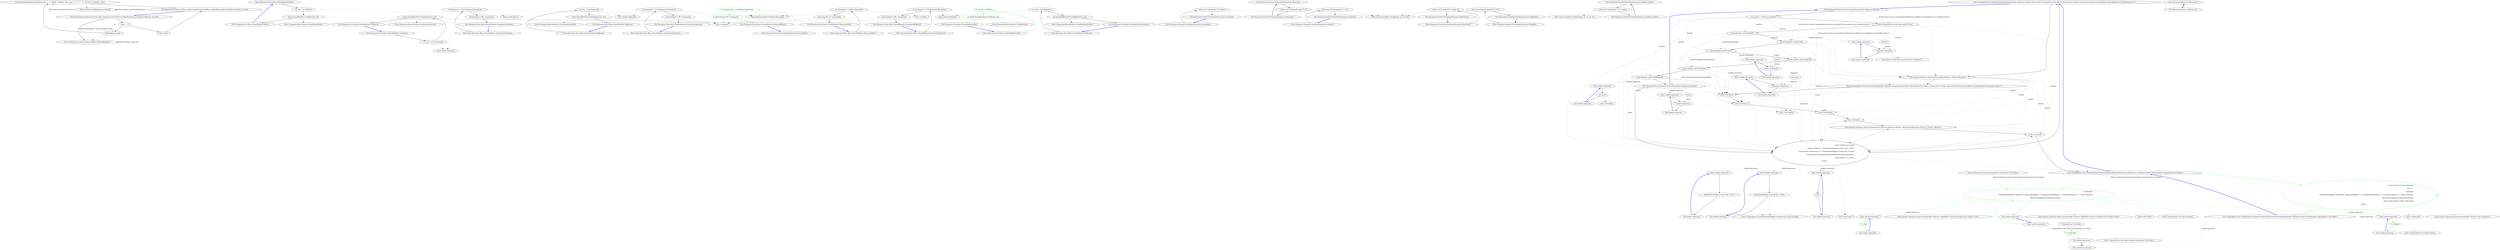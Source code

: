 digraph  {
m1_7 [cluster="string.FormatWith(params object[])", file="DateHumanizeTests.cs", label="Entry string.FormatWith(params object[])", span="15-15"];
m1_6 [cluster="Humanizer.Localisation.ResourceKeys.ValidateRange(int)", file="DateHumanizeTests.cs", label="Entry Humanizer.Localisation.ResourceKeys.ValidateRange(int)", span="9-9"];
m1_0 [cluster="Humanizer.Localisation.ResourceKeys.DateHumanize.GetResourceKey(Humanizer.Localisation.TimeUnit, int, bool)", file="DateHumanizeTests.cs", label="Entry Humanizer.Localisation.ResourceKeys.DateHumanize.GetResourceKey(Humanizer.Localisation.TimeUnit, int, bool)", span="27-27"];
m1_1 [cluster="Humanizer.Localisation.ResourceKeys.DateHumanize.GetResourceKey(Humanizer.Localisation.TimeUnit, int, bool)", file="DateHumanizeTests.cs", label="count == 0", span="29-29"];
m1_3 [cluster="Humanizer.Localisation.ResourceKeys.DateHumanize.GetResourceKey(Humanizer.Localisation.TimeUnit, int, bool)", file="DateHumanizeTests.cs", label="ValidateRange(count)", span="31-31"];
m1_4 [cluster="Humanizer.Localisation.ResourceKeys.DateHumanize.GetResourceKey(Humanizer.Localisation.TimeUnit, int, bool)", file="DateHumanizeTests.cs", label="return DateTimeFormat.FormatWith(count == 1 ? Single : Multiple, unit, count == 1 ? '''' : ''s'', isFuture ? FromNow : Ago);", span="32-32"];
m1_2 [cluster="Humanizer.Localisation.ResourceKeys.DateHumanize.GetResourceKey(Humanizer.Localisation.TimeUnit, int, bool)", file="DateHumanizeTests.cs", label="return Now;", span="29-29"];
m1_5 [cluster="Humanizer.Localisation.ResourceKeys.DateHumanize.GetResourceKey(Humanizer.Localisation.TimeUnit, int, bool)", file="DateHumanizeTests.cs", label="Exit Humanizer.Localisation.ResourceKeys.DateHumanize.GetResourceKey(Humanizer.Localisation.TimeUnit, int, bool)", span="27-27"];
m3_32 [cluster="Humanizer.Tests.Bytes.FluentMethods.Bytes()", file="InTests.cs", label="Entry Humanizer.Tests.Bytes.FluentMethods.Bytes()", span="50-50"];
m3_33 [cluster="Humanizer.Tests.Bytes.FluentMethods.Bytes()", file="InTests.cs", label="var size = (2.0).Bytes()", span="52-52"];
m3_34 [cluster="Humanizer.Tests.Bytes.FluentMethods.Bytes()", file="InTests.cs", label="Assert.Equal(ByteSize.FromBytes(2), size)", span="53-53"];
m3_35 [cluster="Humanizer.Tests.Bytes.FluentMethods.Bytes()", file="InTests.cs", label="Exit Humanizer.Tests.Bytes.FluentMethods.Bytes()", span="50-50"];
m3_11 [cluster="Humanizer.Bytes.ByteSize.Humanize()", file="InTests.cs", label="Entry Humanizer.Bytes.ByteSize.Humanize()", span="85-85"];
m3_47 [cluster="Humanizer.Bytes.ByteSize.FromBits(long)", file="InTests.cs", label="Entry Humanizer.Bytes.ByteSize.FromBits(long)", span="93-93"];
m3_0 [cluster="Humanizer.Tests.Bytes.FluentMethods.Terabytes()", file="InTests.cs", label="Entry Humanizer.Tests.Bytes.FluentMethods.Terabytes()", span="8-8"];
m3_2 [cluster="Humanizer.Tests.Bytes.FluentMethods.Terabytes()", file="InTests.cs", label="Assert.Equal(ByteSize.FromTerabytes(2), size)", span="11-11"];
m3_1 [cluster="Humanizer.Tests.Bytes.FluentMethods.Terabytes()", file="InTests.cs", label="var size = (2.0).Terabytes()", span="10-10"];
m3_3 [cluster="Humanizer.Tests.Bytes.FluentMethods.Terabytes()", file="InTests.cs", label="Exit Humanizer.Tests.Bytes.FluentMethods.Terabytes()", span="8-8"];
m3_4 [cluster="double.Terabytes()", file="InTests.cs", label="Entry double.Terabytes()", span="75-75"];
m3_6 [cluster="Unk.Equal", file="InTests.cs", label="Entry Unk.Equal", span=""];
m3_37 [cluster="Humanizer.Bytes.ByteSize.FromBytes(double)", file="InTests.cs", label="Entry Humanizer.Bytes.ByteSize.FromBytes(double)", span="98-98"];
m3_18 [cluster="Humanizer.Tests.Bytes.FluentMethods.HumanizesGigabytes()", file="InTests.cs", label="Entry Humanizer.Tests.Bytes.FluentMethods.HumanizesGigabytes()", span="29-29"];
m3_19 [cluster="Humanizer.Tests.Bytes.FluentMethods.HumanizesGigabytes()", file="InTests.cs", label="var humanized = (2.0).Gigabytes().Humanize()", span="31-31"];
m3_20 [cluster="Humanizer.Tests.Bytes.FluentMethods.HumanizesGigabytes()", file="InTests.cs", label="Assert.Equal(''2 GB'', humanized)", span="32-32"];
m3_21 [cluster="Humanizer.Tests.Bytes.FluentMethods.HumanizesGigabytes()", file="InTests.cs", label="Exit Humanizer.Tests.Bytes.FluentMethods.HumanizesGigabytes()", span="29-29"];
m3_42 [cluster="Humanizer.Tests.Bytes.FluentMethods.Bits()", file="InTests.cs", label="Entry Humanizer.Tests.Bytes.FluentMethods.Bits()", span="64-64"];
m3_43 [cluster="Humanizer.Tests.Bytes.FluentMethods.Bits()", color=green, community=0, file="InTests.cs", label="0: var size = (2).Bits()", span="66-66"];
m3_44 [cluster="Humanizer.Tests.Bytes.FluentMethods.Bits()", color=green, community=0, file="InTests.cs", label="0: Assert.Equal(ByteSize.FromBits(2), size)", span="67-67"];
m3_45 [cluster="Humanizer.Tests.Bytes.FluentMethods.Bits()", file="InTests.cs", label="Exit Humanizer.Tests.Bytes.FluentMethods.Bits()", span="64-64"];
m3_48 [cluster="Humanizer.Tests.Bytes.FluentMethods.HumanizesBits()", file="InTests.cs", label="Entry Humanizer.Tests.Bytes.FluentMethods.HumanizesBits()", span="71-71"];
m3_49 [cluster="Humanizer.Tests.Bytes.FluentMethods.HumanizesBits()", file="InTests.cs", label="var humanized = (2).Bits().Humanize()", span="73-73"];
m3_50 [cluster="Humanizer.Tests.Bytes.FluentMethods.HumanizesBits()", file="InTests.cs", label="Assert.Equal(''2 b'', humanized)", span="74-74"];
m3_51 [cluster="Humanizer.Tests.Bytes.FluentMethods.HumanizesBits()", file="InTests.cs", label="Exit Humanizer.Tests.Bytes.FluentMethods.HumanizesBits()", span="71-71"];
m3_7 [cluster="Humanizer.Tests.Bytes.FluentMethods.HumanizesTerabytes()", file="InTests.cs", label="Entry Humanizer.Tests.Bytes.FluentMethods.HumanizesTerabytes()", span="15-15"];
m3_8 [cluster="Humanizer.Tests.Bytes.FluentMethods.HumanizesTerabytes()", file="InTests.cs", label="var humanized = (2.0).Terabytes().Humanize()", span="17-17"];
m3_9 [cluster="Humanizer.Tests.Bytes.FluentMethods.HumanizesTerabytes()", file="InTests.cs", label="Assert.Equal(''2 TB'', humanized)", span="18-18"];
m3_10 [cluster="Humanizer.Tests.Bytes.FluentMethods.HumanizesTerabytes()", file="InTests.cs", label="Exit Humanizer.Tests.Bytes.FluentMethods.HumanizesTerabytes()", span="15-15"];
m3_5 [cluster="Humanizer.Bytes.ByteSize.FromTerabytes(double)", file="InTests.cs", label="Entry Humanizer.Bytes.ByteSize.FromTerabytes(double)", span="118-118"];
m3_26 [cluster="double.Kilobytes()", file="InTests.cs", label="Entry double.Kilobytes()", span="45-45"];
m3_16 [cluster="double.Gigabytes()", file="InTests.cs", label="Entry double.Gigabytes()", span="65-65"];
m3_17 [cluster="Humanizer.Bytes.ByteSize.FromGigabytes(double)", file="InTests.cs", label="Entry Humanizer.Bytes.ByteSize.FromGigabytes(double)", span="113-113"];
m3_27 [cluster="Humanizer.Bytes.ByteSize.FromKilobytes(double)", file="InTests.cs", label="Entry Humanizer.Bytes.ByteSize.FromKilobytes(double)", span="103-103"];
m3_36 [cluster="double.Bytes()", file="InTests.cs", label="Entry double.Bytes()", span="35-35"];
m3_46 [cluster="int.Bits()", file="InTests.cs", label="Entry int.Bits()", span="25-25"];
m3_12 [cluster="Humanizer.Tests.Bytes.FluentMethods.Gigabytes()", file="InTests.cs", label="Entry Humanizer.Tests.Bytes.FluentMethods.Gigabytes()", span="22-22"];
m3_14 [cluster="Humanizer.Tests.Bytes.FluentMethods.Gigabytes()", file="InTests.cs", label="Assert.Equal(ByteSize.FromGigabytes(2), size)", span="25-25"];
m3_13 [cluster="Humanizer.Tests.Bytes.FluentMethods.Gigabytes()", file="InTests.cs", label="var size = (2.0).Gigabytes()", span="24-24"];
m3_15 [cluster="Humanizer.Tests.Bytes.FluentMethods.Gigabytes()", file="InTests.cs", label="Exit Humanizer.Tests.Bytes.FluentMethods.Gigabytes()", span="22-22"];
m3_38 [cluster="Humanizer.Tests.Bytes.FluentMethods.HumanizesBytes()", file="InTests.cs", label="Entry Humanizer.Tests.Bytes.FluentMethods.HumanizesBytes()", span="57-57"];
m3_39 [cluster="Humanizer.Tests.Bytes.FluentMethods.HumanizesBytes()", color=green, community=0, file="InTests.cs", label="0: var humanized = (2.0).Bytes().Humanize()", span="59-59"];
m3_40 [cluster="Humanizer.Tests.Bytes.FluentMethods.HumanizesBytes()", color=green, community=0, file="InTests.cs", label="0: Assert.Equal(''2 B'', humanized)", span="60-60"];
m3_41 [cluster="Humanizer.Tests.Bytes.FluentMethods.HumanizesBytes()", file="InTests.cs", label="Exit Humanizer.Tests.Bytes.FluentMethods.HumanizesBytes()", span="57-57"];
m3_22 [cluster="Humanizer.Tests.Bytes.FluentMethods.Kilobytes()", file="InTests.cs", label="Entry Humanizer.Tests.Bytes.FluentMethods.Kilobytes()", span="36-36"];
m3_24 [cluster="Humanizer.Tests.Bytes.FluentMethods.Kilobytes()", file="InTests.cs", label="Assert.Equal(ByteSize.FromKilobytes(2), size)", span="39-39"];
m3_23 [cluster="Humanizer.Tests.Bytes.FluentMethods.Kilobytes()", file="InTests.cs", label="var size = (2.0).Kilobytes()", span="38-38"];
m3_25 [cluster="Humanizer.Tests.Bytes.FluentMethods.Kilobytes()", file="InTests.cs", label="Exit Humanizer.Tests.Bytes.FluentMethods.Kilobytes()", span="36-36"];
m3_28 [cluster="Humanizer.Tests.Bytes.FluentMethods.HumanizesKilobytes()", file="InTests.cs", label="Entry Humanizer.Tests.Bytes.FluentMethods.HumanizesKilobytes()", span="43-43"];
m3_29 [cluster="Humanizer.Tests.Bytes.FluentMethods.HumanizesKilobytes()", file="InTests.cs", label="var humanized = (2.0).Kilobytes().Humanize()", span="45-45"];
m3_30 [cluster="Humanizer.Tests.Bytes.FluentMethods.HumanizesKilobytes()", file="InTests.cs", label="Assert.Equal(''2 KB'', humanized)", span="46-46"];
m3_31 [cluster="Humanizer.Tests.Bytes.FluentMethods.HumanizesKilobytes()", file="InTests.cs", label="Exit Humanizer.Tests.Bytes.FluentMethods.HumanizesKilobytes()", span="43-43"];
m4_7 [cluster="Humanizer.NumberToTimeSpanExtensions.Hours(int)", file="NumberToTimeSpanExtensions.cs", label="Entry Humanizer.NumberToTimeSpanExtensions.Hours(int)", span="25-25"];
m4_8 [cluster="Humanizer.NumberToTimeSpanExtensions.Hours(int)", file="NumberToTimeSpanExtensions.cs", label="return new TimeSpan(0, input, 0, 0);", span="27-27"];
m4_9 [cluster="Humanizer.NumberToTimeSpanExtensions.Hours(int)", file="NumberToTimeSpanExtensions.cs", label="Exit Humanizer.NumberToTimeSpanExtensions.Hours(int)", span="25-25"];
m4_13 [cluster="Humanizer.NumberToTimeSpanExtensions.Seconds(int)", file="NumberToTimeSpanExtensions.cs", label="Entry Humanizer.NumberToTimeSpanExtensions.Seconds(int)", span="45-45"];
m4_14 [cluster="Humanizer.NumberToTimeSpanExtensions.Seconds(int)", file="NumberToTimeSpanExtensions.cs", label="return new TimeSpan(0, 0, 0, input);", span="47-47"];
m4_15 [cluster="Humanizer.NumberToTimeSpanExtensions.Seconds(int)", file="NumberToTimeSpanExtensions.cs", label="Exit Humanizer.NumberToTimeSpanExtensions.Seconds(int)", span="45-45"];
m4_4 [cluster="Humanizer.NumberToTimeSpanExtensions.Days(int)", file="NumberToTimeSpanExtensions.cs", label="Entry Humanizer.NumberToTimeSpanExtensions.Days(int)", span="15-15"];
m4_5 [cluster="Humanizer.NumberToTimeSpanExtensions.Days(int)", file="NumberToTimeSpanExtensions.cs", label="return new TimeSpan(input, 0, 0, 0);", span="17-17"];
m4_6 [cluster="Humanizer.NumberToTimeSpanExtensions.Days(int)", file="NumberToTimeSpanExtensions.cs", label="Exit Humanizer.NumberToTimeSpanExtensions.Days(int)", span="15-15"];
m4_10 [cluster="Humanizer.NumberToTimeSpanExtensions.Minutes(int)", file="NumberToTimeSpanExtensions.cs", label="Entry Humanizer.NumberToTimeSpanExtensions.Minutes(int)", span="35-35"];
m4_11 [cluster="Humanizer.NumberToTimeSpanExtensions.Minutes(int)", file="NumberToTimeSpanExtensions.cs", label="return new TimeSpan(0, 0, input, 0);", span="37-37"];
m4_12 [cluster="Humanizer.NumberToTimeSpanExtensions.Minutes(int)", file="NumberToTimeSpanExtensions.cs", label="Exit Humanizer.NumberToTimeSpanExtensions.Minutes(int)", span="35-35"];
m4_16 [cluster="Humanizer.NumberToTimeSpanExtensions.Milliseconds(int)", file="NumberToTimeSpanExtensions.cs", label="Entry Humanizer.NumberToTimeSpanExtensions.Milliseconds(int)", span="55-55"];
m4_17 [cluster="Humanizer.NumberToTimeSpanExtensions.Milliseconds(int)", file="NumberToTimeSpanExtensions.cs", label="return new TimeSpan(0, 0, 0, 0, input);", span="57-57"];
m4_18 [cluster="Humanizer.NumberToTimeSpanExtensions.Milliseconds(int)", file="NumberToTimeSpanExtensions.cs", label="Exit Humanizer.NumberToTimeSpanExtensions.Milliseconds(int)", span="55-55"];
m4_19 [cluster="System.TimeSpan.TimeSpan(int, int, int, int, int)", file="NumberToTimeSpanExtensions.cs", label="Entry System.TimeSpan.TimeSpan(int, int, int, int, int)", span="0-0"];
m4_3 [cluster="System.TimeSpan.TimeSpan(int, int, int, int)", file="NumberToTimeSpanExtensions.cs", label="Entry System.TimeSpan.TimeSpan(int, int, int, int)", span="0-0"];
m4_0 [cluster="Humanizer.NumberToTimeSpanExtensions.Weeks(int)", file="NumberToTimeSpanExtensions.cs", label="Entry Humanizer.NumberToTimeSpanExtensions.Weeks(int)", span="5-5"];
m4_1 [cluster="Humanizer.NumberToTimeSpanExtensions.Weeks(int)", file="NumberToTimeSpanExtensions.cs", label="return new TimeSpan(input*7, 0, 0, 0);", span="7-7"];
m4_2 [cluster="Humanizer.NumberToTimeSpanExtensions.Weeks(int)", file="NumberToTimeSpanExtensions.cs", label="Exit Humanizer.NumberToTimeSpanExtensions.Weeks(int)", span="5-5"];
m6_11 [cluster="CommandLine.Core.TokenPartitioner.Partition(System.Collections.Generic.IEnumerable<CommandLine.Core.Token>, System.Func<string, CommandLine.Infrastructure.Maybe<CommandLine.Core.TypeDescriptor>>)", file="OnTests.cs", label="Exit CommandLine.Core.TokenPartitioner.Partition(System.Collections.Generic.IEnumerable<CommandLine.Core.Token>, System.Func<string, CommandLine.Infrastructure.Maybe<CommandLine.Core.TypeDescriptor>>)", span="12-12"];
m6_12 [cluster="System.Collections.Generic.IEnumerable<TSource>.ToList<TSource>()", file="OnTests.cs", label="Entry System.Collections.Generic.IEnumerable<TSource>.ToList<TSource>()", span="0-0"];
m6_13 [cluster="CommandLine.Core.Switch.Partition(System.Collections.Generic.IEnumerable<CommandLine.Core.Token>, System.Func<string, CommandLine.Infrastructure.Maybe<CommandLine.Core.TypeDescriptor>>)", file="OnTests.cs", label="Entry CommandLine.Core.Switch.Partition(System.Collections.Generic.IEnumerable<CommandLine.Core.Token>, System.Func<string, CommandLine.Infrastructure.Maybe<CommandLine.Core.TypeDescriptor>>)", span="11-11"];
m6_14 [cluster="Unk.Where", file="OnTests.cs", label="Entry Unk.Where", span=""];
m6_15 [cluster="Unk.ToList", file="OnTests.cs", label="Entry Unk.ToList", span=""];
m6_16 [cluster="Unk.Partition", file="OnTests.cs", label="Entry Unk.Partition", span=""];
m6_17 [cluster="Unk.Select", file="OnTests.cs", label="Entry Unk.Select", span=""];
m6_18 [cluster="System.Collections.Generic.IEnumerable<TSource>.Pairwise<TSource, TResult>(System.Func<TSource, TSource, TResult>)", file="OnTests.cs", label="Entry System.Collections.Generic.IEnumerable<TSource>.Pairwise<TSource, TResult>(System.Func<TSource, TSource, TResult>)", span="10-10"];
m6_19 [cluster="Unk.Concat", file="OnTests.cs", label="Entry Unk.Concat", span=""];
m6_20 [cluster="CommandLine.Core.TokenPartitioner.SequenceTokensToKeyValuePairEnumerable(System.Collections.Generic.IEnumerable<CommandLine.Core.Token>)", file="OnTests.cs", label="Entry CommandLine.Core.TokenPartitioner.SequenceTokensToKeyValuePairEnumerable(System.Collections.Generic.IEnumerable<CommandLine.Core.Token>)", span="34-34"];
m6_52 [cluster="Unk.Pairwise", file="OnTests.cs", label="Entry Unk.Pairwise", span=""];
m6_10 [cluster="CommandLine.Core.TokenPartitioner.Partition(System.Collections.Generic.IEnumerable<CommandLine.Core.Token>, System.Func<string, CommandLine.Infrastructure.Maybe<CommandLine.Core.TypeDescriptor>>)", file="OnTests.cs", label="return TokenGroup.Create(\r\n                    switches.Select(t => KeyValuePairHelper.Create(t.Text, ''true''))\r\n                        .Concat(scalars.Pairwise((f, s) => KeyValuePairHelper.Create(f.Text, s.Text)))\r\n                        .Concat(SequenceTokensToKeyValuePairEnumerable(sequences)),\r\n                values.Select(t => t.Text),\r\n                errors);", span="26-31"];
m6_36 [cluster="Unk.IsValue", file="OnTests.cs", label="Entry Unk.IsValue", span=""];
m6_43 [cluster="CommandLine.Core.KeyValuePairHelper.Create(string, params string[])", file="OnTests.cs", label="Entry CommandLine.Core.KeyValuePairHelper.Create(string, params string[])", span="9-9"];
m6_50 [cluster="CommandLine.Core.TokenPartitioner.SequenceTokensToKeyValuePairEnumerable(System.Collections.Generic.IEnumerable<CommandLine.Core.Token>)", color=green, community=0, file="OnTests.cs", label="0: return from t in tokens.Pairwise(\r\n                (f, s) =>\r\n                        f.IsName()\r\n                            ? KeyValuePairHelper.Create(f.Text, tokens.SkipWhile(t => t.Equals(f)).TakeWhile(v => v.IsValue()).Select(x => x.Text).ToArray())\r\n                            : KeyValuePairHelper.Create(string.Empty))\r\n                   where t.Key.Length > 0 && t.Value.Any()\r\n                   select t;", span="37-43"];
m6_51 [cluster="CommandLine.Core.TokenPartitioner.SequenceTokensToKeyValuePairEnumerable(System.Collections.Generic.IEnumerable<CommandLine.Core.Token>)", file="OnTests.cs", label="Exit CommandLine.Core.TokenPartitioner.SequenceTokensToKeyValuePairEnumerable(System.Collections.Generic.IEnumerable<CommandLine.Core.Token>)", span="34-34"];
m6_58 [cluster="System.Collections.Generic.IEnumerable<TSource>.SkipWhile<TSource>(System.Func<TSource, bool>)", file="OnTests.cs", label="Entry System.Collections.Generic.IEnumerable<TSource>.SkipWhile<TSource>(System.Func<TSource, bool>)", span="0-0"];
m6_53 [cluster="System.Collections.Generic.IEnumerable<TSource>.Any<TSource>()", file="OnTests.cs", label="Entry System.Collections.Generic.IEnumerable<TSource>.Any<TSource>()", span="0-0"];
m6_25 [cluster="System.Collections.Generic.List<T>.Contains(T)", file="OnTests.cs", label="Entry System.Collections.Generic.List<T>.Contains(T)", span="0-0"];
m6_60 [cluster="Unk.ToArray", file="OnTests.cs", label="Entry Unk.ToArray", span=""];
m6_68 [cluster="CommandLine.Core.Token.IsValue()", file="OnTests.cs", label="Entry CommandLine.Core.Token.IsValue()", span="77-77"];
m6_0 [cluster="Humanizer.Tests.Extensions.FluentDate.OnTests.OnJanuaryThe23rd()", file="OnTests.cs", label="Entry Humanizer.Tests.Extensions.FluentDate.OnTests.OnJanuaryThe23rd()", span="8-8"];
m6_2 [cluster="Humanizer.Tests.Extensions.FluentDate.OnTests.OnJanuaryThe23rd()", file="OnTests.cs", label="Assert.Equal(DateTime.Now.Year, jan23rd.Year)", span="11-11"];
m6_4 [cluster="Humanizer.Tests.Extensions.FluentDate.OnTests.OnJanuaryThe23rd()", file="OnTests.cs", label="Assert.Equal(23, jan23rd.Day)", span="13-13"];
m6_6 [cluster="Humanizer.Tests.Extensions.FluentDate.OnTests.OnJanuaryThe23rd()", file="OnTests.cs", label="Assert.Equal(0, jan23rd.Minute)", span="15-15"];
m6_8 [cluster="Humanizer.Tests.Extensions.FluentDate.OnTests.OnJanuaryThe23rd()", file="OnTests.cs", label="Assert.Equal(0, jan23rd.Millisecond)", span="17-17"];
m6_9 [cluster="Humanizer.Tests.Extensions.FluentDate.OnTests.OnJanuaryThe23rd()", file="OnTests.cs", label="Exit Humanizer.Tests.Extensions.FluentDate.OnTests.OnJanuaryThe23rd()", span="8-8"];
m6_1 [cluster="Humanizer.Tests.Extensions.FluentDate.OnTests.OnJanuaryThe23rd()", file="OnTests.cs", label="var jan23rd = On.January.The23rd", span="10-10"];
m6_3 [cluster="Humanizer.Tests.Extensions.FluentDate.OnTests.OnJanuaryThe23rd()", file="OnTests.cs", label="Assert.Equal(1, jan23rd.Month)", span="12-12"];
m6_5 [cluster="Humanizer.Tests.Extensions.FluentDate.OnTests.OnJanuaryThe23rd()", file="OnTests.cs", label="Assert.Equal(0, jan23rd.Hour)", span="14-14"];
m6_7 [cluster="Humanizer.Tests.Extensions.FluentDate.OnTests.OnJanuaryThe23rd()", file="OnTests.cs", label="Assert.Equal(0, jan23rd.Second)", span="16-16"];
m6_57 [cluster="CommandLine.Core.Token.IsName()", file="OnTests.cs", label="Entry CommandLine.Core.Token.IsName()", span="72-72"];
m6_30 [cluster="lambda expression", file="OnTests.cs", label="Entry lambda expression", span="22-22"];
m6_54 [cluster="lambda expression", file="OnTests.cs", label="Entry lambda expression", span="38-41"];
m6_55 [cluster="lambda expression", color=green, community=0, file="OnTests.cs", label="0: f.IsName()\r\n                            ? KeyValuePairHelper.Create(f.Text, tokens.SkipWhile(t => t.Equals(f)).TakeWhile(v => v.IsValue()).Select(x => x.Text).ToArray())\r\n                            : KeyValuePairHelper.Create(string.Empty)", span="39-41"];
m6_56 [cluster="lambda expression", file="OnTests.cs", label="Exit lambda expression", span="38-41"];
m6_61 [cluster="lambda expression", file="OnTests.cs", label="Entry lambda expression", span="40-40"];
m6_65 [cluster="lambda expression", file="OnTests.cs", label="Entry lambda expression", span="40-40"];
m6_69 [cluster="lambda expression", file="OnTests.cs", label="Entry lambda expression", span="40-40"];
m6_62 [cluster="lambda expression", color=green, community=0, file="OnTests.cs", label="0: t.Equals(f)", span="40-40"];
m6_63 [cluster="lambda expression", file="OnTests.cs", label="Exit lambda expression", span="40-40"];
m6_66 [cluster="lambda expression", color=green, community=0, file="OnTests.cs", label="0: v.IsValue()", span="40-40"];
m6_67 [cluster="lambda expression", file="OnTests.cs", label="Exit lambda expression", span="40-40"];
m6_70 [cluster="lambda expression", color=green, community=0, file="OnTests.cs", label="1: x.Text", span="40-40"];
m6_71 [cluster="lambda expression", file="OnTests.cs", label="Exit lambda expression", span="40-40"];
m6_41 [cluster="lambda expression", file="OnTests.cs", label="KeyValuePairHelper.Create(t.Text, ''true'')", span="27-27"];
m6_45 [cluster="lambda expression", file="OnTests.cs", label="KeyValuePairHelper.Create(f.Text, s.Text)", span="28-28"];
m6_40 [cluster="lambda expression", file="OnTests.cs", label="Entry lambda expression", span="27-27"];
m6_44 [cluster="lambda expression", file="OnTests.cs", label="Entry lambda expression", span="28-28"];
m6_47 [cluster="lambda expression", file="OnTests.cs", label="Entry lambda expression", span="30-30"];
m6_42 [cluster="lambda expression", file="OnTests.cs", label="Exit lambda expression", span="27-27"];
m6_46 [cluster="lambda expression", file="OnTests.cs", label="Exit lambda expression", span="28-28"];
m6_23 [cluster="lambda expression", file="OnTests.cs", label="!switches.Contains(x)", span="18-18"];
m6_27 [cluster="lambda expression", file="OnTests.cs", label="!scalars.Contains(x)", span="20-20"];
m6_31 [cluster="lambda expression", file="OnTests.cs", label="!sequences.Contains(x)", span="22-22"];
m6_33 [cluster="lambda expression", file="OnTests.cs", label="Entry lambda expression", span="23-23"];
m6_38 [cluster="lambda expression", file="OnTests.cs", label="!values.Contains(x)", span="24-24"];
m6_37 [cluster="lambda expression", file="OnTests.cs", label="Entry lambda expression", span="24-24"];
m6_49 [cluster="lambda expression", file="OnTests.cs", label="Exit lambda expression", span="30-30"];
m6_48 [cluster="lambda expression", file="OnTests.cs", label="t.Text", span="30-30"];
m6_22 [cluster="lambda expression", file="OnTests.cs", label="Entry lambda expression", span="18-18"];
m6_24 [cluster="lambda expression", file="OnTests.cs", label="Exit lambda expression", span="18-18"];
m6_26 [cluster="lambda expression", file="OnTests.cs", label="Entry lambda expression", span="20-20"];
m6_28 [cluster="lambda expression", file="OnTests.cs", label="Exit lambda expression", span="20-20"];
m6_32 [cluster="lambda expression", file="OnTests.cs", label="Exit lambda expression", span="22-22"];
m6_35 [cluster="lambda expression", file="OnTests.cs", label="Exit lambda expression", span="23-23"];
m6_34 [cluster="lambda expression", file="OnTests.cs", label="v.IsValue()", span="23-23"];
m6_39 [cluster="lambda expression", file="OnTests.cs", label="Exit lambda expression", span="24-24"];
m6_29 [cluster="Unk.Contains", file="OnTests.cs", label="Entry Unk.Contains", span=""];
m6_64 [cluster="CommandLine.Core.Token.Equals(CommandLine.Core.Token)", file="OnTests.cs", label="Entry CommandLine.Core.Token.Equals(CommandLine.Core.Token)", span="59-59"];
m6_21 [cluster="Unk.Create", file="OnTests.cs", label="Entry Unk.Create", span=""];
m6_59 [cluster="System.Collections.Generic.IEnumerable<TSource>.TakeWhile<TSource>(System.Func<TSource, bool>)", file="OnTests.cs", label="Entry System.Collections.Generic.IEnumerable<TSource>.TakeWhile<TSource>(System.Func<TSource, bool>)", span="0-0"];
m6_76 [file="OnTests.cs", label="System.Collections.Generic.IEnumerable<CommandLine.Core.Token>", span=""];
m6_77 [file="OnTests.cs", label="CommandLine.Core.Token", span=""];
m6_72 [file="OnTests.cs", label=switches, span=""];
m6_73 [file="OnTests.cs", label=scalars, span=""];
m6_74 [file="OnTests.cs", label=sequences, span=""];
m6_75 [file="OnTests.cs", label=values, span=""];
m7_0 [cluster="Humanizer.Resources.Resources()", file="Resources.Designer.cs", label="Entry Humanizer.Resources.Resources()", span="31-31"];
m7_1 [cluster="Humanizer.Resources.Resources()", file="Resources.Designer.cs", label="Exit Humanizer.Resources.Resources()", span="31-31"];
m1_7 -> m1_7  [color=darkorchid, key=3, label="Field variable string DateTimeFormat", style=bold];
m1_6 -> m1_6  [color=darkorchid, key=3, label="Field variable string Now", style=bold];
m1_0 -> m1_1  [key=0, style=solid];
m1_0 -> m1_3  [color=darkseagreen4, key=1, label=int, style=dashed];
m1_0 -> m1_4  [color=darkseagreen4, key=1, label="Humanizer.Localisation.TimeUnit", style=dashed];
m1_0 -> m1_6  [color=darkorchid, key=3, label="method methodReturn string GetResourceKey", style=bold];
m1_1 -> m1_2  [key=0, style=solid];
m1_1 -> m1_3  [key=0, style=solid];
m1_3 -> m1_4  [key=0, style=solid];
m1_3 -> m1_6  [key=2, style=dotted];
m1_4 -> m1_5  [key=0, style=solid];
m1_4 -> m1_7  [key=2, style=dotted];
m1_2 -> m1_5  [key=0, style=solid];
m1_5 -> m1_0  [color=blue, key=0, style=bold];
m3_32 -> m3_33  [key=0, style=solid];
m3_33 -> m3_36  [key=2, style=dotted];
m3_33 -> m3_34  [key=0, style=solid];
m3_34 -> m3_6  [key=2, style=dotted];
m3_34 -> m3_35  [key=0, style=solid];
m3_34 -> m3_37  [key=2, style=dotted];
m3_35 -> m3_32  [color=blue, key=0, style=bold];
m3_0 -> m3_1  [key=0, style=solid];
m3_2 -> m3_6  [key=2, style=dotted];
m3_2 -> m3_3  [key=0, style=solid];
m3_2 -> m3_5  [key=2, style=dotted];
m3_1 -> m3_2  [key=0, style=solid];
m3_1 -> m3_4  [key=2, style=dotted];
m3_3 -> m3_0  [color=blue, key=0, style=bold];
m3_18 -> m3_19  [key=0, style=solid];
m3_19 -> m3_11  [key=2, style=dotted];
m3_19 -> m3_20  [key=0, style=solid];
m3_19 -> m3_16  [key=2, style=dotted];
m3_20 -> m3_6  [key=2, style=dotted];
m3_20 -> m3_21  [key=0, style=solid];
m3_21 -> m3_18  [color=blue, key=0, style=bold];
m3_42 -> m3_43  [color=green, key=0, style=solid];
m3_43 -> m3_44  [color=green, key=0, style=solid];
m3_43 -> m3_46  [color=green, key=2, style=dotted];
m3_44 -> m3_45  [color=green, key=0, style=solid];
m3_44 -> m3_47  [color=green, key=2, style=dotted];
m3_44 -> m3_6  [color=green, key=2, style=dotted];
m3_45 -> m3_42  [color=blue, key=0, style=bold];
m3_48 -> m3_49  [key=0, style=solid];
m3_49 -> m3_11  [key=2, style=dotted];
m3_49 -> m3_46  [key=2, style=dotted];
m3_49 -> m3_50  [key=0, style=solid];
m3_50 -> m3_6  [key=2, style=dotted];
m3_50 -> m3_51  [key=0, style=solid];
m3_51 -> m3_48  [color=blue, key=0, style=bold];
m3_7 -> m3_8  [key=0, style=solid];
m3_8 -> m3_11  [key=2, style=dotted];
m3_8 -> m3_9  [key=0, style=solid];
m3_8 -> m3_4  [key=2, style=dotted];
m3_9 -> m3_6  [key=2, style=dotted];
m3_9 -> m3_10  [key=0, style=solid];
m3_10 -> m3_7  [color=blue, key=0, style=bold];
m3_12 -> m3_13  [key=0, style=solid];
m3_14 -> m3_6  [key=2, style=dotted];
m3_14 -> m3_15  [key=0, style=solid];
m3_14 -> m3_17  [key=2, style=dotted];
m3_13 -> m3_14  [key=0, style=solid];
m3_13 -> m3_16  [key=2, style=dotted];
m3_15 -> m3_12  [color=blue, key=0, style=bold];
m3_38 -> m3_39  [color=green, key=0, style=solid];
m3_39 -> m3_40  [color=green, key=0, style=solid];
m3_39 -> m3_36  [color=green, key=2, style=dotted];
m3_39 -> m3_11  [color=green, key=2, style=dotted];
m3_40 -> m3_41  [color=green, key=0, style=solid];
m3_40 -> m3_6  [color=green, key=2, style=dotted];
m3_41 -> m3_38  [color=blue, key=0, style=bold];
m3_22 -> m3_23  [key=0, style=solid];
m3_24 -> m3_6  [key=2, style=dotted];
m3_24 -> m3_25  [key=0, style=solid];
m3_24 -> m3_27  [key=2, style=dotted];
m3_23 -> m3_24  [key=0, style=solid];
m3_23 -> m3_26  [key=2, style=dotted];
m3_25 -> m3_22  [color=blue, key=0, style=bold];
m3_28 -> m3_29  [key=0, style=solid];
m3_29 -> m3_11  [key=2, style=dotted];
m3_29 -> m3_30  [key=0, style=solid];
m3_29 -> m3_26  [key=2, style=dotted];
m3_30 -> m3_6  [key=2, style=dotted];
m3_30 -> m3_31  [key=0, style=solid];
m3_31 -> m3_28  [color=blue, key=0, style=bold];
m4_7 -> m4_8  [key=0, style=solid];
m4_8 -> m4_9  [key=0, style=solid];
m4_8 -> m4_3  [key=2, style=dotted];
m4_9 -> m4_7  [color=blue, key=0, style=bold];
m4_13 -> m4_14  [key=0, style=solid];
m4_14 -> m4_15  [key=0, style=solid];
m4_14 -> m4_3  [key=2, style=dotted];
m4_15 -> m4_13  [color=blue, key=0, style=bold];
m4_4 -> m4_5  [key=0, style=solid];
m4_5 -> m4_6  [key=0, style=solid];
m4_5 -> m4_3  [key=2, style=dotted];
m4_6 -> m4_4  [color=blue, key=0, style=bold];
m4_10 -> m4_11  [key=0, style=solid];
m4_11 -> m4_12  [key=0, style=solid];
m4_11 -> m4_3  [key=2, style=dotted];
m4_12 -> m4_10  [color=blue, key=0, style=bold];
m4_16 -> m4_17  [key=0, style=solid];
m4_17 -> m4_18  [key=0, style=solid];
m4_17 -> m4_19  [key=2, style=dotted];
m4_18 -> m4_16  [color=blue, key=0, style=bold];
m4_0 -> m4_1  [key=0, style=solid];
m4_1 -> m4_2  [key=0, style=solid];
m4_1 -> m4_3  [key=2, style=dotted];
m4_2 -> m4_0  [color=blue, key=0, style=bold];
m6_11 -> m6_12  [key=0, style=solid];
m6_11 -> m6_0  [color=blue, key=0, style=bold];
m6_12 -> m6_13  [key=0, style=solid];
m6_12 -> m6_14  [color=darkseagreen4, key=1, label=dec4th, style=dashed];
m6_12 -> m6_15  [color=darkseagreen4, key=1, label=dec4th, style=dashed];
m6_12 -> m6_16  [color=darkseagreen4, key=1, label=dec4th, style=dashed];
m6_12 -> m6_17  [color=darkseagreen4, key=1, label=dec4th, style=dashed];
m6_12 -> m6_18  [color=darkseagreen4, key=1, label=dec4th, style=dashed];
m6_12 -> m6_19  [color=darkseagreen4, key=1, label=dec4th, style=dashed];
m6_13 -> m6_14  [key=0, style=solid];
m6_13 -> m6_10  [key=2, style=dotted];
m6_14 -> m6_15  [key=0, style=solid];
m6_14 -> m6_10  [key=2, style=dotted];
m6_15 -> m6_16  [key=0, style=solid];
m6_15 -> m6_10  [key=2, style=dotted];
m6_16 -> m6_17  [key=0, style=solid];
m6_16 -> m6_10  [key=2, style=dotted];
m6_17 -> m6_18  [key=0, style=solid];
m6_17 -> m6_10  [key=2, style=dotted];
m6_18 -> m6_19  [key=0, style=solid];
m6_18 -> m6_10  [key=2, style=dotted];
m6_19 -> m6_20  [key=0, style=solid];
m6_19 -> m6_10  [key=2, style=dotted];
m6_20 -> m6_11  [color=blue, key=0, style=bold];
m6_20 -> m6_50  [color=green, key=0, style=solid];
m6_20 -> m6_55  [color=green, key=1, label="System.Collections.Generic.IEnumerable<CommandLine.Core.Token>", style=dashed];
m6_10 -> m6_20  [key=2, style=dotted];
m6_10 -> m6_17  [key=2, style=dotted];
m6_10 -> m6_21  [key=2, style=dotted];
m6_10 -> m6_11  [key=0, style=solid];
m6_10 -> m6_18  [key=2, style=dotted];
m6_10 -> m6_19  [key=2, style=dotted];
m6_10 -> m6_40  [color=darkseagreen4, key=1, label="lambda expression", style=dashed];
m6_10 -> m6_44  [color=darkseagreen4, key=1, label="lambda expression", style=dashed];
m6_10 -> m6_47  [color=darkseagreen4, key=1, label="lambda expression", style=dashed];
m6_50 -> m6_50  [color=green, key=1, label=t, style=dashed];
m6_50 -> m6_51  [color=green, key=0, style=solid];
m6_50 -> m6_52  [color=green, key=2, style=dotted];
m6_50 -> m6_53  [color=green, key=2, style=dotted];
m6_50 -> m6_54  [color=green, key=1, label="lambda expression", style=dashed];
m6_51 -> m6_20  [color=blue, key=0, style=bold];
m6_0 -> m6_2  [color=darkseagreen4, key=1, label="System.Func<string, CommandLine.Infrastructure.Maybe<CommandLine.Core.TypeDescriptor>>", style=dashed];
m6_0 -> m6_4  [color=darkseagreen4, key=1, label="System.Func<string, CommandLine.Infrastructure.Maybe<CommandLine.Core.TypeDescriptor>>", style=dashed];
m6_0 -> m6_6  [color=darkseagreen4, key=1, label="System.Func<string, CommandLine.Infrastructure.Maybe<CommandLine.Core.TypeDescriptor>>", style=dashed];
m6_0 -> m6_1  [key=0, style=solid];
m6_2 -> m6_10  [color=darkseagreen4, key=1, label=switches, style=dashed];
m6_2 -> m6_3  [key=0, style=solid];
m6_2 -> m6_13  [key=2, style=dotted];
m6_2 -> m6_12  [key=2, style=dotted];
m6_2 -> m6_23  [color=darkseagreen4, key=1, label=switches, style=dashed];
m6_4 -> m6_10  [color=darkseagreen4, key=1, label=scalars, style=dashed];
m6_4 -> m6_5  [key=0, style=solid];
m6_4 -> m6_16  [key=2, style=dotted];
m6_4 -> m6_12  [key=2, style=dotted];
m6_4 -> m6_27  [color=darkseagreen4, key=1, label=scalars, style=dashed];
m6_6 -> m6_10  [color=darkseagreen4, key=1, label=sequences, style=dashed];
m6_6 -> m6_7  [key=0, style=solid];
m6_6 -> m6_16  [key=2, style=dotted];
m6_6 -> m6_12  [key=2, style=dotted];
m6_6 -> m6_31  [color=darkseagreen4, key=1, label=sequences, style=dashed];
m6_8 -> m6_10  [color=darkseagreen4, key=1, label=values, style=dashed];
m6_8 -> m6_9  [key=0, style=solid];
m6_8 -> m6_14  [key=2, style=dotted];
m6_8 -> m6_15  [key=2, style=dotted];
m6_8 -> m6_33  [color=darkseagreen4, key=1, label="lambda expression", style=dashed];
m6_8 -> m6_38  [color=darkseagreen4, key=1, label=values, style=dashed];
m6_9 -> m6_10  [key=0, style=solid];
m6_9 -> m6_14  [key=2, style=dotted];
m6_9 -> m6_37  [color=darkseagreen4, key=1, label="lambda expression", style=dashed];
m6_9 -> m6_0  [color=blue, key=0, style=bold];
m6_1 -> m6_2  [key=0, style=solid];
m6_1 -> m6_12  [key=2, style=dotted];
m6_1 -> m6_3  [color=darkseagreen4, key=1, label=jan23rd, style=dashed];
m6_1 -> m6_4  [color=darkseagreen4, key=1, label=jan23rd, style=dashed];
m6_1 -> m6_5  [color=darkseagreen4, key=1, label=jan23rd, style=dashed];
m6_1 -> m6_6  [color=darkseagreen4, key=1, label=jan23rd, style=dashed];
m6_1 -> m6_7  [color=darkseagreen4, key=1, label=jan23rd, style=dashed];
m6_1 -> m6_8  [color=darkseagreen4, key=1, label=jan23rd, style=dashed];
m6_3 -> m6_4  [key=0, style=solid];
m6_3 -> m6_14  [key=2, style=dotted];
m6_3 -> m6_15  [key=2, style=dotted];
m6_3 -> m6_22  [color=darkseagreen4, key=1, label="lambda expression", style=dashed];
m6_3 -> m6_5  [color=darkseagreen4, key=1, label=tokensExceptSwitches, style=dashed];
m6_3 -> m6_10  [key=2, style=dotted];
m6_5 -> m6_6  [key=0, style=solid];
m6_5 -> m6_14  [key=2, style=dotted];
m6_5 -> m6_15  [key=2, style=dotted];
m6_5 -> m6_26  [color=darkseagreen4, key=1, label="lambda expression", style=dashed];
m6_5 -> m6_7  [color=darkseagreen4, key=1, label=tokensExceptSwitchesAndScalars, style=dashed];
m6_5 -> m6_10  [key=2, style=dotted];
m6_7 -> m6_8  [key=0, style=solid];
m6_7 -> m6_9  [color=darkseagreen4, key=1, label=tokensExceptSwitchesAndScalarsAndSeq, style=dashed];
m6_7 -> m6_14  [key=2, style=dotted];
m6_7 -> m6_15  [key=2, style=dotted];
m6_7 -> m6_30  [color=darkseagreen4, key=1, label="lambda expression", style=dashed];
m6_7 -> m6_10  [key=2, style=dotted];
m6_30 -> m6_31  [key=0, style=solid];
m6_54 -> m6_55  [color=green, key=0, style=solid];
m6_54 -> m6_62  [color=green, key=1, label="CommandLine.Core.Token", style=dashed];
m6_55 -> m6_56  [color=green, key=0, style=solid];
m6_55 -> m6_57  [color=green, key=2, style=dotted];
m6_55 -> m6_58  [color=green, key=2, style=dotted];
m6_55 -> m6_59  [color=green, key=2, style=dotted];
m6_55 -> m6_17  [color=green, key=2, style=dotted];
m6_55 -> m6_60  [color=green, key=2, style=dotted];
m6_55 -> m6_21  [color=green, key=2, style=dotted];
m6_55 -> m6_43  [color=green, key=2, style=dotted];
m6_55 -> m6_61  [color=green, key=1, label="lambda expression", style=dashed];
m6_55 -> m6_65  [color=green, key=1, label="lambda expression", style=dashed];
m6_55 -> m6_69  [color=green, key=1, label="lambda expression", style=dashed];
m6_56 -> m6_54  [color=blue, key=0, style=bold];
m6_61 -> m6_62  [color=green, key=0, style=solid];
m6_65 -> m6_66  [color=green, key=0, style=solid];
m6_69 -> m6_70  [color=green, key=0, style=solid];
m6_62 -> m6_63  [color=green, key=0, style=solid];
m6_62 -> m6_64  [color=green, key=2, style=dotted];
m6_63 -> m6_61  [color=blue, key=0, style=bold];
m6_66 -> m6_67  [color=green, key=0, style=solid];
m6_66 -> m6_68  [color=green, key=2, style=dotted];
m6_67 -> m6_65  [color=blue, key=0, style=bold];
m6_70 -> m6_71  [color=green, key=0, style=solid];
m6_71 -> m6_69  [color=blue, key=0, style=bold];
m6_41 -> m6_43  [key=2, style=dotted];
m6_41 -> m6_42  [key=0, style=solid];
m6_45 -> m6_43  [key=2, style=dotted];
m6_45 -> m6_46  [key=0, style=solid];
m6_40 -> m6_41  [key=0, style=solid];
m6_44 -> m6_45  [key=0, style=solid];
m6_47 -> m6_48  [key=0, style=solid];
m6_42 -> m6_40  [color=blue, key=0, style=bold];
m6_46 -> m6_44  [color=blue, key=0, style=bold];
m6_23 -> m6_24  [key=0, style=solid];
m6_23 -> m6_25  [key=2, style=dotted];
m6_27 -> m6_28  [key=0, style=solid];
m6_27 -> m6_29  [key=2, style=dotted];
m6_31 -> m6_32  [key=0, style=solid];
m6_31 -> m6_29  [key=2, style=dotted];
m6_33 -> m6_34  [key=0, style=solid];
m6_38 -> m6_39  [key=0, style=solid];
m6_38 -> m6_29  [key=2, style=dotted];
m6_37 -> m6_38  [key=0, style=solid];
m6_49 -> m6_47  [color=blue, key=0, style=bold];
m6_48 -> m6_49  [key=0, style=solid];
m6_22 -> m6_23  [key=0, style=solid];
m6_24 -> m6_22  [color=blue, key=0, style=bold];
m6_26 -> m6_27  [key=0, style=solid];
m6_28 -> m6_26  [color=blue, key=0, style=bold];
m6_32 -> m6_30  [color=blue, key=0, style=bold];
m6_35 -> m6_33  [color=blue, key=0, style=bold];
m6_34 -> m6_35  [key=0, style=solid];
m6_34 -> m6_36  [key=2, style=dotted];
m6_39 -> m6_37  [color=blue, key=0, style=bold];
m6_76 -> m6_55  [color=green, key=1, label="System.Collections.Generic.IEnumerable<CommandLine.Core.Token>", style=dashed];
m6_77 -> m6_62  [color=green, key=1, label="CommandLine.Core.Token", style=dashed];
m6_72 -> m6_23  [color=darkseagreen4, key=1, label=switches, style=dashed];
m6_73 -> m6_27  [color=darkseagreen4, key=1, label=scalars, style=dashed];
m6_74 -> m6_31  [color=darkseagreen4, key=1, label=sequences, style=dashed];
m6_75 -> m6_38  [color=darkseagreen4, key=1, label=values, style=dashed];
m7_0 -> m7_1  [key=0, style=solid];
m7_1 -> m7_0  [color=blue, key=0, style=bold];
}
